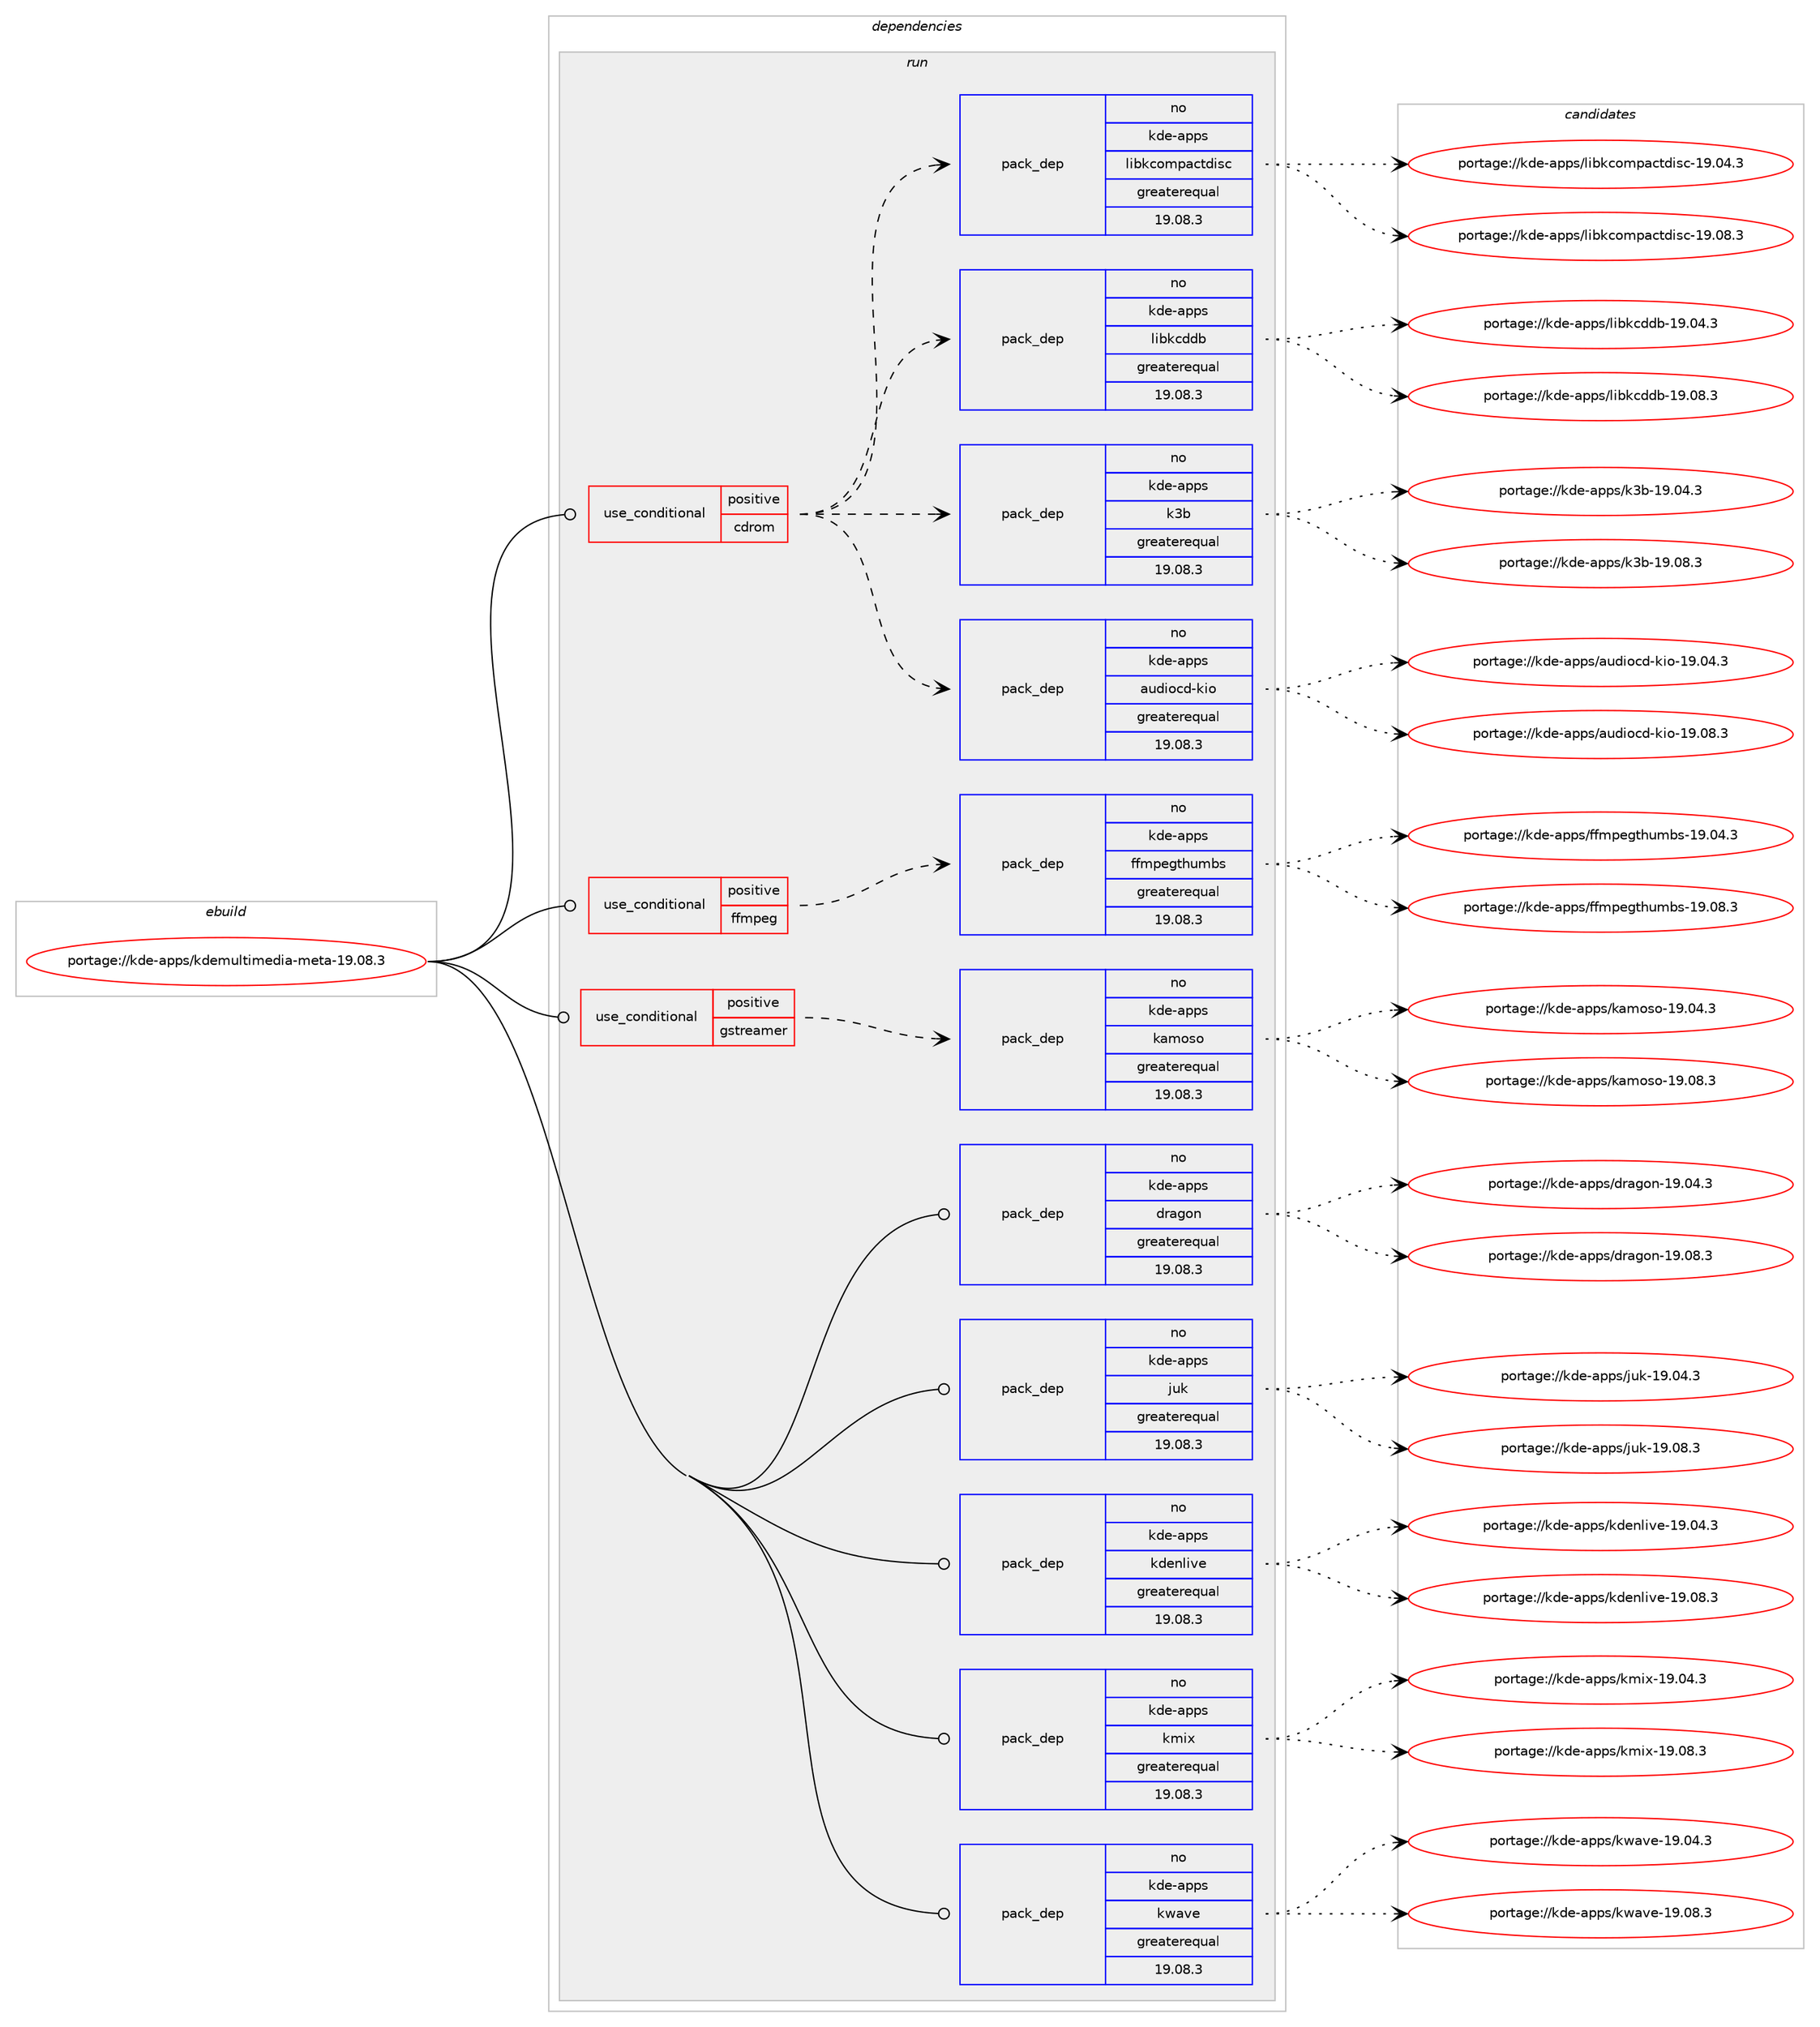digraph prolog {

# *************
# Graph options
# *************

newrank=true;
concentrate=true;
compound=true;
graph [rankdir=LR,fontname=Helvetica,fontsize=10,ranksep=1.5];#, ranksep=2.5, nodesep=0.2];
edge  [arrowhead=vee];
node  [fontname=Helvetica,fontsize=10];

# **********
# The ebuild
# **********

subgraph cluster_leftcol {
color=gray;
rank=same;
label=<<i>ebuild</i>>;
id [label="portage://kde-apps/kdemultimedia-meta-19.08.3", color=red, width=4, href="../kde-apps/kdemultimedia-meta-19.08.3.svg"];
}

# ****************
# The dependencies
# ****************

subgraph cluster_midcol {
color=gray;
label=<<i>dependencies</i>>;
subgraph cluster_compile {
fillcolor="#eeeeee";
style=filled;
label=<<i>compile</i>>;
}
subgraph cluster_compileandrun {
fillcolor="#eeeeee";
style=filled;
label=<<i>compile and run</i>>;
}
subgraph cluster_run {
fillcolor="#eeeeee";
style=filled;
label=<<i>run</i>>;
subgraph cond75095 {
dependency288324 [label=<<TABLE BORDER="0" CELLBORDER="1" CELLSPACING="0" CELLPADDING="4"><TR><TD ROWSPAN="3" CELLPADDING="10">use_conditional</TD></TR><TR><TD>positive</TD></TR><TR><TD>cdrom</TD></TR></TABLE>>, shape=none, color=red];
subgraph pack208911 {
dependency288325 [label=<<TABLE BORDER="0" CELLBORDER="1" CELLSPACING="0" CELLPADDING="4" WIDTH="220"><TR><TD ROWSPAN="6" CELLPADDING="30">pack_dep</TD></TR><TR><TD WIDTH="110">no</TD></TR><TR><TD>kde-apps</TD></TR><TR><TD>audiocd-kio</TD></TR><TR><TD>greaterequal</TD></TR><TR><TD>19.08.3</TD></TR></TABLE>>, shape=none, color=blue];
}
dependency288324:e -> dependency288325:w [weight=20,style="dashed",arrowhead="vee"];
subgraph pack208912 {
dependency288326 [label=<<TABLE BORDER="0" CELLBORDER="1" CELLSPACING="0" CELLPADDING="4" WIDTH="220"><TR><TD ROWSPAN="6" CELLPADDING="30">pack_dep</TD></TR><TR><TD WIDTH="110">no</TD></TR><TR><TD>kde-apps</TD></TR><TR><TD>k3b</TD></TR><TR><TD>greaterequal</TD></TR><TR><TD>19.08.3</TD></TR></TABLE>>, shape=none, color=blue];
}
dependency288324:e -> dependency288326:w [weight=20,style="dashed",arrowhead="vee"];
subgraph pack208913 {
dependency288327 [label=<<TABLE BORDER="0" CELLBORDER="1" CELLSPACING="0" CELLPADDING="4" WIDTH="220"><TR><TD ROWSPAN="6" CELLPADDING="30">pack_dep</TD></TR><TR><TD WIDTH="110">no</TD></TR><TR><TD>kde-apps</TD></TR><TR><TD>libkcddb</TD></TR><TR><TD>greaterequal</TD></TR><TR><TD>19.08.3</TD></TR></TABLE>>, shape=none, color=blue];
}
dependency288324:e -> dependency288327:w [weight=20,style="dashed",arrowhead="vee"];
subgraph pack208914 {
dependency288328 [label=<<TABLE BORDER="0" CELLBORDER="1" CELLSPACING="0" CELLPADDING="4" WIDTH="220"><TR><TD ROWSPAN="6" CELLPADDING="30">pack_dep</TD></TR><TR><TD WIDTH="110">no</TD></TR><TR><TD>kde-apps</TD></TR><TR><TD>libkcompactdisc</TD></TR><TR><TD>greaterequal</TD></TR><TR><TD>19.08.3</TD></TR></TABLE>>, shape=none, color=blue];
}
dependency288324:e -> dependency288328:w [weight=20,style="dashed",arrowhead="vee"];
}
id:e -> dependency288324:w [weight=20,style="solid",arrowhead="odot"];
subgraph cond75096 {
dependency288329 [label=<<TABLE BORDER="0" CELLBORDER="1" CELLSPACING="0" CELLPADDING="4"><TR><TD ROWSPAN="3" CELLPADDING="10">use_conditional</TD></TR><TR><TD>positive</TD></TR><TR><TD>ffmpeg</TD></TR></TABLE>>, shape=none, color=red];
subgraph pack208915 {
dependency288330 [label=<<TABLE BORDER="0" CELLBORDER="1" CELLSPACING="0" CELLPADDING="4" WIDTH="220"><TR><TD ROWSPAN="6" CELLPADDING="30">pack_dep</TD></TR><TR><TD WIDTH="110">no</TD></TR><TR><TD>kde-apps</TD></TR><TR><TD>ffmpegthumbs</TD></TR><TR><TD>greaterequal</TD></TR><TR><TD>19.08.3</TD></TR></TABLE>>, shape=none, color=blue];
}
dependency288329:e -> dependency288330:w [weight=20,style="dashed",arrowhead="vee"];
}
id:e -> dependency288329:w [weight=20,style="solid",arrowhead="odot"];
subgraph cond75097 {
dependency288331 [label=<<TABLE BORDER="0" CELLBORDER="1" CELLSPACING="0" CELLPADDING="4"><TR><TD ROWSPAN="3" CELLPADDING="10">use_conditional</TD></TR><TR><TD>positive</TD></TR><TR><TD>gstreamer</TD></TR></TABLE>>, shape=none, color=red];
subgraph pack208916 {
dependency288332 [label=<<TABLE BORDER="0" CELLBORDER="1" CELLSPACING="0" CELLPADDING="4" WIDTH="220"><TR><TD ROWSPAN="6" CELLPADDING="30">pack_dep</TD></TR><TR><TD WIDTH="110">no</TD></TR><TR><TD>kde-apps</TD></TR><TR><TD>kamoso</TD></TR><TR><TD>greaterequal</TD></TR><TR><TD>19.08.3</TD></TR></TABLE>>, shape=none, color=blue];
}
dependency288331:e -> dependency288332:w [weight=20,style="dashed",arrowhead="vee"];
}
id:e -> dependency288331:w [weight=20,style="solid",arrowhead="odot"];
subgraph pack208917 {
dependency288333 [label=<<TABLE BORDER="0" CELLBORDER="1" CELLSPACING="0" CELLPADDING="4" WIDTH="220"><TR><TD ROWSPAN="6" CELLPADDING="30">pack_dep</TD></TR><TR><TD WIDTH="110">no</TD></TR><TR><TD>kde-apps</TD></TR><TR><TD>dragon</TD></TR><TR><TD>greaterequal</TD></TR><TR><TD>19.08.3</TD></TR></TABLE>>, shape=none, color=blue];
}
id:e -> dependency288333:w [weight=20,style="solid",arrowhead="odot"];
subgraph pack208918 {
dependency288334 [label=<<TABLE BORDER="0" CELLBORDER="1" CELLSPACING="0" CELLPADDING="4" WIDTH="220"><TR><TD ROWSPAN="6" CELLPADDING="30">pack_dep</TD></TR><TR><TD WIDTH="110">no</TD></TR><TR><TD>kde-apps</TD></TR><TR><TD>juk</TD></TR><TR><TD>greaterequal</TD></TR><TR><TD>19.08.3</TD></TR></TABLE>>, shape=none, color=blue];
}
id:e -> dependency288334:w [weight=20,style="solid",arrowhead="odot"];
subgraph pack208919 {
dependency288335 [label=<<TABLE BORDER="0" CELLBORDER="1" CELLSPACING="0" CELLPADDING="4" WIDTH="220"><TR><TD ROWSPAN="6" CELLPADDING="30">pack_dep</TD></TR><TR><TD WIDTH="110">no</TD></TR><TR><TD>kde-apps</TD></TR><TR><TD>kdenlive</TD></TR><TR><TD>greaterequal</TD></TR><TR><TD>19.08.3</TD></TR></TABLE>>, shape=none, color=blue];
}
id:e -> dependency288335:w [weight=20,style="solid",arrowhead="odot"];
subgraph pack208920 {
dependency288336 [label=<<TABLE BORDER="0" CELLBORDER="1" CELLSPACING="0" CELLPADDING="4" WIDTH="220"><TR><TD ROWSPAN="6" CELLPADDING="30">pack_dep</TD></TR><TR><TD WIDTH="110">no</TD></TR><TR><TD>kde-apps</TD></TR><TR><TD>kmix</TD></TR><TR><TD>greaterequal</TD></TR><TR><TD>19.08.3</TD></TR></TABLE>>, shape=none, color=blue];
}
id:e -> dependency288336:w [weight=20,style="solid",arrowhead="odot"];
subgraph pack208921 {
dependency288337 [label=<<TABLE BORDER="0" CELLBORDER="1" CELLSPACING="0" CELLPADDING="4" WIDTH="220"><TR><TD ROWSPAN="6" CELLPADDING="30">pack_dep</TD></TR><TR><TD WIDTH="110">no</TD></TR><TR><TD>kde-apps</TD></TR><TR><TD>kwave</TD></TR><TR><TD>greaterequal</TD></TR><TR><TD>19.08.3</TD></TR></TABLE>>, shape=none, color=blue];
}
id:e -> dependency288337:w [weight=20,style="solid",arrowhead="odot"];
}
}

# **************
# The candidates
# **************

subgraph cluster_choices {
rank=same;
color=gray;
label=<<i>candidates</i>>;

subgraph choice208911 {
color=black;
nodesep=1;
choiceportage1071001014597112112115479711710010511199100451071051114549574648524651 [label="portage://kde-apps/audiocd-kio-19.04.3", color=red, width=4,href="../kde-apps/audiocd-kio-19.04.3.svg"];
choiceportage1071001014597112112115479711710010511199100451071051114549574648564651 [label="portage://kde-apps/audiocd-kio-19.08.3", color=red, width=4,href="../kde-apps/audiocd-kio-19.08.3.svg"];
dependency288325:e -> choiceportage1071001014597112112115479711710010511199100451071051114549574648524651:w [style=dotted,weight="100"];
dependency288325:e -> choiceportage1071001014597112112115479711710010511199100451071051114549574648564651:w [style=dotted,weight="100"];
}
subgraph choice208912 {
color=black;
nodesep=1;
choiceportage10710010145971121121154710751984549574648524651 [label="portage://kde-apps/k3b-19.04.3", color=red, width=4,href="../kde-apps/k3b-19.04.3.svg"];
choiceportage10710010145971121121154710751984549574648564651 [label="portage://kde-apps/k3b-19.08.3", color=red, width=4,href="../kde-apps/k3b-19.08.3.svg"];
dependency288326:e -> choiceportage10710010145971121121154710751984549574648524651:w [style=dotted,weight="100"];
dependency288326:e -> choiceportage10710010145971121121154710751984549574648564651:w [style=dotted,weight="100"];
}
subgraph choice208913 {
color=black;
nodesep=1;
choiceportage1071001014597112112115471081059810799100100984549574648524651 [label="portage://kde-apps/libkcddb-19.04.3", color=red, width=4,href="../kde-apps/libkcddb-19.04.3.svg"];
choiceportage1071001014597112112115471081059810799100100984549574648564651 [label="portage://kde-apps/libkcddb-19.08.3", color=red, width=4,href="../kde-apps/libkcddb-19.08.3.svg"];
dependency288327:e -> choiceportage1071001014597112112115471081059810799100100984549574648524651:w [style=dotted,weight="100"];
dependency288327:e -> choiceportage1071001014597112112115471081059810799100100984549574648564651:w [style=dotted,weight="100"];
}
subgraph choice208914 {
color=black;
nodesep=1;
choiceportage10710010145971121121154710810598107991111091129799116100105115994549574648524651 [label="portage://kde-apps/libkcompactdisc-19.04.3", color=red, width=4,href="../kde-apps/libkcompactdisc-19.04.3.svg"];
choiceportage10710010145971121121154710810598107991111091129799116100105115994549574648564651 [label="portage://kde-apps/libkcompactdisc-19.08.3", color=red, width=4,href="../kde-apps/libkcompactdisc-19.08.3.svg"];
dependency288328:e -> choiceportage10710010145971121121154710810598107991111091129799116100105115994549574648524651:w [style=dotted,weight="100"];
dependency288328:e -> choiceportage10710010145971121121154710810598107991111091129799116100105115994549574648564651:w [style=dotted,weight="100"];
}
subgraph choice208915 {
color=black;
nodesep=1;
choiceportage107100101459711211211547102102109112101103116104117109981154549574648524651 [label="portage://kde-apps/ffmpegthumbs-19.04.3", color=red, width=4,href="../kde-apps/ffmpegthumbs-19.04.3.svg"];
choiceportage107100101459711211211547102102109112101103116104117109981154549574648564651 [label="portage://kde-apps/ffmpegthumbs-19.08.3", color=red, width=4,href="../kde-apps/ffmpegthumbs-19.08.3.svg"];
dependency288330:e -> choiceportage107100101459711211211547102102109112101103116104117109981154549574648524651:w [style=dotted,weight="100"];
dependency288330:e -> choiceportage107100101459711211211547102102109112101103116104117109981154549574648564651:w [style=dotted,weight="100"];
}
subgraph choice208916 {
color=black;
nodesep=1;
choiceportage107100101459711211211547107971091111151114549574648524651 [label="portage://kde-apps/kamoso-19.04.3", color=red, width=4,href="../kde-apps/kamoso-19.04.3.svg"];
choiceportage107100101459711211211547107971091111151114549574648564651 [label="portage://kde-apps/kamoso-19.08.3", color=red, width=4,href="../kde-apps/kamoso-19.08.3.svg"];
dependency288332:e -> choiceportage107100101459711211211547107971091111151114549574648524651:w [style=dotted,weight="100"];
dependency288332:e -> choiceportage107100101459711211211547107971091111151114549574648564651:w [style=dotted,weight="100"];
}
subgraph choice208917 {
color=black;
nodesep=1;
choiceportage107100101459711211211547100114971031111104549574648524651 [label="portage://kde-apps/dragon-19.04.3", color=red, width=4,href="../kde-apps/dragon-19.04.3.svg"];
choiceportage107100101459711211211547100114971031111104549574648564651 [label="portage://kde-apps/dragon-19.08.3", color=red, width=4,href="../kde-apps/dragon-19.08.3.svg"];
dependency288333:e -> choiceportage107100101459711211211547100114971031111104549574648524651:w [style=dotted,weight="100"];
dependency288333:e -> choiceportage107100101459711211211547100114971031111104549574648564651:w [style=dotted,weight="100"];
}
subgraph choice208918 {
color=black;
nodesep=1;
choiceportage1071001014597112112115471061171074549574648524651 [label="portage://kde-apps/juk-19.04.3", color=red, width=4,href="../kde-apps/juk-19.04.3.svg"];
choiceportage1071001014597112112115471061171074549574648564651 [label="portage://kde-apps/juk-19.08.3", color=red, width=4,href="../kde-apps/juk-19.08.3.svg"];
dependency288334:e -> choiceportage1071001014597112112115471061171074549574648524651:w [style=dotted,weight="100"];
dependency288334:e -> choiceportage1071001014597112112115471061171074549574648564651:w [style=dotted,weight="100"];
}
subgraph choice208919 {
color=black;
nodesep=1;
choiceportage1071001014597112112115471071001011101081051181014549574648524651 [label="portage://kde-apps/kdenlive-19.04.3", color=red, width=4,href="../kde-apps/kdenlive-19.04.3.svg"];
choiceportage1071001014597112112115471071001011101081051181014549574648564651 [label="portage://kde-apps/kdenlive-19.08.3", color=red, width=4,href="../kde-apps/kdenlive-19.08.3.svg"];
dependency288335:e -> choiceportage1071001014597112112115471071001011101081051181014549574648524651:w [style=dotted,weight="100"];
dependency288335:e -> choiceportage1071001014597112112115471071001011101081051181014549574648564651:w [style=dotted,weight="100"];
}
subgraph choice208920 {
color=black;
nodesep=1;
choiceportage1071001014597112112115471071091051204549574648524651 [label="portage://kde-apps/kmix-19.04.3", color=red, width=4,href="../kde-apps/kmix-19.04.3.svg"];
choiceportage1071001014597112112115471071091051204549574648564651 [label="portage://kde-apps/kmix-19.08.3", color=red, width=4,href="../kde-apps/kmix-19.08.3.svg"];
dependency288336:e -> choiceportage1071001014597112112115471071091051204549574648524651:w [style=dotted,weight="100"];
dependency288336:e -> choiceportage1071001014597112112115471071091051204549574648564651:w [style=dotted,weight="100"];
}
subgraph choice208921 {
color=black;
nodesep=1;
choiceportage107100101459711211211547107119971181014549574648524651 [label="portage://kde-apps/kwave-19.04.3", color=red, width=4,href="../kde-apps/kwave-19.04.3.svg"];
choiceportage107100101459711211211547107119971181014549574648564651 [label="portage://kde-apps/kwave-19.08.3", color=red, width=4,href="../kde-apps/kwave-19.08.3.svg"];
dependency288337:e -> choiceportage107100101459711211211547107119971181014549574648524651:w [style=dotted,weight="100"];
dependency288337:e -> choiceportage107100101459711211211547107119971181014549574648564651:w [style=dotted,weight="100"];
}
}

}

